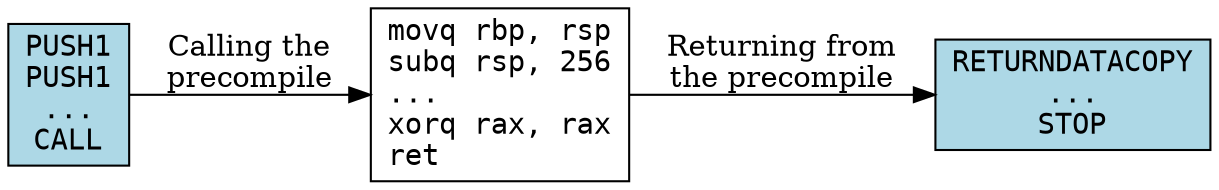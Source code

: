 digraph D {
rankdir=LR;
node [shape="box",fontname="Courier"]
code1 [label="PUSH1\nPUSH1\n...\nCALL",style=filled,fillcolor="lightblue"]
code2 [label="RETURNDATACOPY\n...\nSTOP",style=filled,fillcolor="lightblue"]
precompile [label="movq rbp, rsp\nsubq rsp, 256\l...\lxorq rax, rax\nret\l"]

code1 -> precompile [label="Calling the\nprecompile"]
precompile -> code2 [label="Returning from\nthe precompile"]
}
